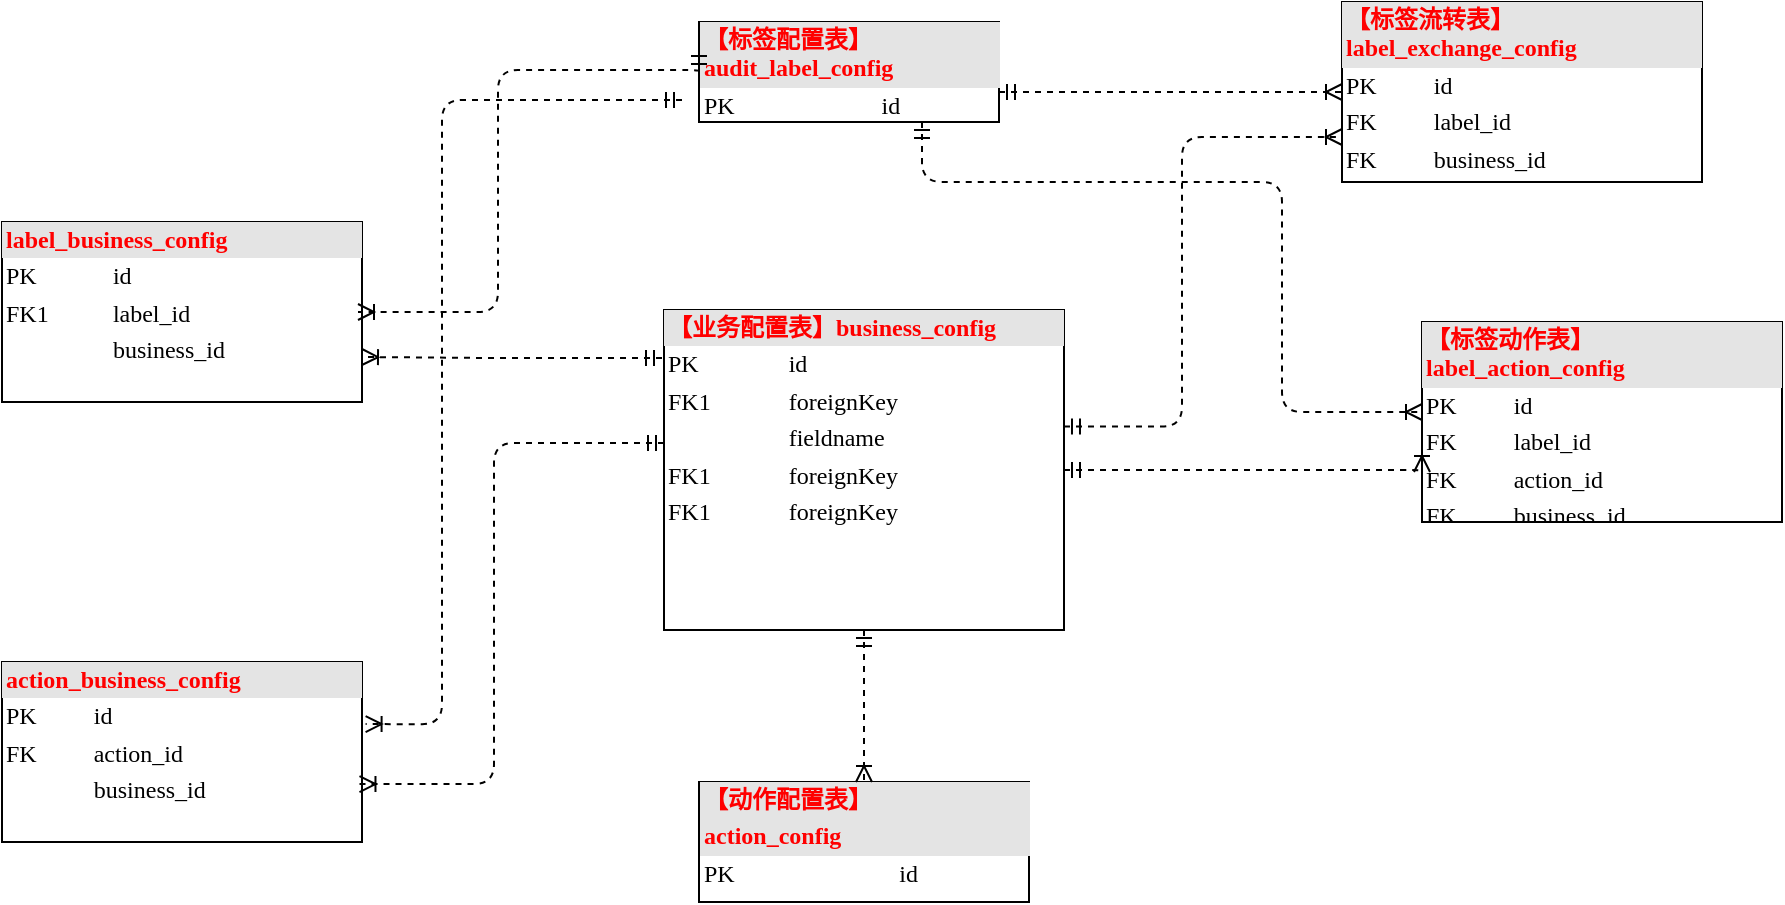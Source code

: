 <mxfile version="14.7.6" type="github">
  <diagram name="Page-1" id="2ca16b54-16f6-2749-3443-fa8db7711227">
    <mxGraphModel dx="1306" dy="724" grid="1" gridSize="10" guides="1" tooltips="1" connect="1" arrows="1" fold="1" page="1" pageScale="1" pageWidth="1100" pageHeight="850" background="none" math="0" shadow="0">
      <root>
        <mxCell id="0" />
        <mxCell id="1" parent="0" />
        <mxCell id="2ed32ef02a7f4228-1" value="&lt;div style=&quot;box-sizing: border-box ; width: 100% ; background: #e4e4e4 ; padding: 2px&quot;&gt;&lt;b&gt;&lt;font color=&quot;#ff0000&quot;&gt;label_business_config&lt;/font&gt;&lt;/b&gt;&lt;br&gt;&lt;/div&gt;&lt;table style=&quot;width: 100% ; font-size: 1em&quot; cellpadding=&quot;2&quot; cellspacing=&quot;0&quot;&gt;&lt;tbody&gt;&lt;tr&gt;&lt;td&gt;PK&lt;/td&gt;&lt;td&gt;id&lt;/td&gt;&lt;/tr&gt;&lt;tr&gt;&lt;td&gt;FK1&lt;/td&gt;&lt;td&gt;label_id&lt;/td&gt;&lt;/tr&gt;&lt;tr&gt;&lt;td&gt;&lt;/td&gt;&lt;td&gt;business_id&lt;/td&gt;&lt;/tr&gt;&lt;/tbody&gt;&lt;/table&gt;" style="verticalAlign=top;align=left;overflow=fill;html=1;rounded=0;shadow=0;comic=0;labelBackgroundColor=none;strokeWidth=1;fontFamily=Verdana;fontSize=12" parent="1" vertex="1">
          <mxGeometry x="130" y="280" width="180" height="90" as="geometry" />
        </mxCell>
        <mxCell id="2ed32ef02a7f4228-19" style="edgeStyle=orthogonalEdgeStyle;html=1;dashed=1;labelBackgroundColor=none;startArrow=ERmandOne;endArrow=ERoneToMany;fontFamily=Verdana;fontSize=12;align=left;" parent="1" source="2ed32ef02a7f4228-2" edge="1">
          <mxGeometry relative="1" as="geometry">
            <Array as="points">
              <mxPoint x="590" y="260" />
              <mxPoint x="770" y="260" />
              <mxPoint x="770" y="375" />
              <mxPoint x="808" y="375" />
            </Array>
            <mxPoint x="840" y="375" as="targetPoint" />
          </mxGeometry>
        </mxCell>
        <mxCell id="2ed32ef02a7f4228-20" style="edgeStyle=orthogonalEdgeStyle;html=1;dashed=1;labelBackgroundColor=none;startArrow=ERmandOne;endArrow=ERoneToMany;fontFamily=Verdana;fontSize=12;align=left;entryX=0;entryY=0.5;entryDx=0;entryDy=0;" parent="1" source="2ed32ef02a7f4228-2" target="2ed32ef02a7f4228-11" edge="1">
          <mxGeometry relative="1" as="geometry">
            <mxPoint x="760" y="220" as="targetPoint" />
            <Array as="points">
              <mxPoint x="780" y="215" />
              <mxPoint x="780" y="215" />
            </Array>
          </mxGeometry>
        </mxCell>
        <mxCell id="2ed32ef02a7f4228-2" value="&lt;div style=&quot;box-sizing: border-box ; width: 100% ; background: #e4e4e4 ; padding: 2px&quot;&gt;&lt;b&gt;&lt;font color=&quot;#ff0000&quot;&gt;【标签配置表】&lt;br&gt;audit_label_config&lt;/font&gt;&lt;/b&gt;&lt;/div&gt;&lt;table style=&quot;width: 100% ; font-size: 1em&quot; cellpadding=&quot;2&quot; cellspacing=&quot;0&quot;&gt;&lt;tbody&gt;&lt;tr&gt;&lt;td&gt;PK&lt;/td&gt;&lt;td&gt;id&lt;/td&gt;&lt;/tr&gt;&lt;tr&gt;&lt;td&gt;&lt;br&gt;&lt;/td&gt;&lt;td&gt;&lt;br&gt;&lt;/td&gt;&lt;/tr&gt;&lt;tr&gt;&lt;td&gt;&lt;/td&gt;&lt;td&gt;&lt;br&gt;&lt;/td&gt;&lt;/tr&gt;&lt;tr&gt;&lt;td&gt;&lt;br&gt;&lt;/td&gt;&lt;td&gt;&lt;br&gt;&lt;/td&gt;&lt;/tr&gt;&lt;tr&gt;&lt;td&gt;&lt;br&gt;&lt;/td&gt;&lt;td&gt;&lt;br&gt;&lt;/td&gt;&lt;/tr&gt;&lt;tr&gt;&lt;td&gt;&lt;br&gt;&lt;/td&gt;&lt;td&gt;&lt;br&gt;&lt;/td&gt;&lt;/tr&gt;&lt;/tbody&gt;&lt;/table&gt;" style="verticalAlign=top;align=left;overflow=fill;html=1;rounded=0;shadow=0;comic=0;labelBackgroundColor=none;strokeWidth=1;fontFamily=Verdana;fontSize=12" parent="1" vertex="1">
          <mxGeometry x="478.5" y="180" width="150" height="50" as="geometry" />
        </mxCell>
        <mxCell id="2ed32ef02a7f4228-22" style="edgeStyle=orthogonalEdgeStyle;html=1;entryX=1;entryY=0.75;dashed=1;labelBackgroundColor=none;startArrow=ERmandOne;endArrow=ERoneToMany;fontFamily=Verdana;fontSize=12;align=left;entryDx=0;entryDy=0;" parent="1" target="2ed32ef02a7f4228-1" edge="1">
          <mxGeometry relative="1" as="geometry">
            <mxPoint x="460" y="348" as="sourcePoint" />
            <Array as="points">
              <mxPoint x="375" y="348" />
            </Array>
          </mxGeometry>
        </mxCell>
        <mxCell id="2ed32ef02a7f4228-7" value="&lt;div style=&quot;box-sizing: border-box ; width: 100% ; background: #e4e4e4 ; padding: 2px&quot;&gt;&lt;b&gt;&lt;font color=&quot;#ff0000&quot;&gt;【动作配置表】&lt;/font&gt;&lt;/b&gt;&lt;/div&gt;&lt;div style=&quot;box-sizing: border-box ; width: 100% ; background: #e4e4e4 ; padding: 2px&quot;&gt;&lt;b&gt;&lt;font color=&quot;#ff0000&quot;&gt;action_config&lt;/font&gt;&lt;/b&gt;&lt;/div&gt;&lt;table style=&quot;width: 100% ; font-size: 1em&quot; cellpadding=&quot;2&quot; cellspacing=&quot;0&quot;&gt;&lt;tbody&gt;&lt;tr&gt;&lt;td&gt;PK&lt;/td&gt;&lt;td&gt;id&lt;/td&gt;&lt;/tr&gt;&lt;tr&gt;&lt;td&gt;&lt;br&gt;&lt;/td&gt;&lt;td&gt;&lt;br&gt;&lt;/td&gt;&lt;/tr&gt;&lt;tr&gt;&lt;td&gt;&lt;/td&gt;&lt;td&gt;&lt;br&gt;&lt;/td&gt;&lt;/tr&gt;&lt;tr&gt;&lt;td&gt;&lt;br&gt;&lt;/td&gt;&lt;td&gt;&lt;br&gt;&lt;/td&gt;&lt;/tr&gt;&lt;tr&gt;&lt;td&gt;&lt;br&gt;&lt;/td&gt;&lt;td&gt;&lt;br&gt;&lt;/td&gt;&lt;/tr&gt;&lt;/tbody&gt;&lt;/table&gt;" style="verticalAlign=top;align=left;overflow=fill;html=1;rounded=0;shadow=0;comic=0;labelBackgroundColor=none;strokeWidth=1;fontFamily=Verdana;fontSize=12" parent="1" vertex="1">
          <mxGeometry x="478.5" y="560" width="165" height="60" as="geometry" />
        </mxCell>
        <mxCell id="2ed32ef02a7f4228-17" style="edgeStyle=orthogonalEdgeStyle;html=1;entryX=0.5;entryY=0;labelBackgroundColor=none;startArrow=ERmandOne;endArrow=ERoneToMany;fontFamily=Verdana;fontSize=12;align=left;dashed=1;" parent="1" source="2ed32ef02a7f4228-8" target="2ed32ef02a7f4228-7" edge="1">
          <mxGeometry relative="1" as="geometry" />
        </mxCell>
        <mxCell id="2ed32ef02a7f4228-8" value="&lt;div style=&quot;box-sizing: border-box ; width: 100% ; background: #e4e4e4 ; padding: 2px&quot;&gt;&lt;b&gt;&lt;font color=&quot;#ff0000&quot;&gt;【业务配置表】business_config&lt;/font&gt;&lt;/b&gt;&lt;/div&gt;&lt;table style=&quot;width: 100% ; font-size: 1em&quot; cellpadding=&quot;2&quot; cellspacing=&quot;0&quot;&gt;&lt;tbody&gt;&lt;tr&gt;&lt;td&gt;PK&lt;/td&gt;&lt;td&gt;id&lt;/td&gt;&lt;/tr&gt;&lt;tr&gt;&lt;td&gt;FK1&lt;/td&gt;&lt;td&gt;foreignKey&lt;/td&gt;&lt;/tr&gt;&lt;tr&gt;&lt;td&gt;&lt;/td&gt;&lt;td&gt;fieldname&lt;/td&gt;&lt;/tr&gt;&lt;tr&gt;&lt;td&gt;FK1&lt;br&gt;&lt;/td&gt;&lt;td&gt;foreignKey&lt;br&gt;&lt;/td&gt;&lt;/tr&gt;&lt;tr&gt;&lt;td&gt;FK1&lt;br&gt;&lt;/td&gt;&lt;td&gt;foreignKey&lt;br&gt;&lt;/td&gt;&lt;/tr&gt;&lt;tr&gt;&lt;td&gt;&lt;/td&gt;&lt;td&gt;&lt;br&gt;&lt;/td&gt;&lt;/tr&gt;&lt;/tbody&gt;&lt;/table&gt;" style="verticalAlign=top;align=left;overflow=fill;html=1;rounded=0;shadow=0;comic=0;labelBackgroundColor=none;strokeWidth=1;fontFamily=Verdana;fontSize=12" parent="1" vertex="1">
          <mxGeometry x="461" y="324" width="200" height="160" as="geometry" />
        </mxCell>
        <mxCell id="2ed32ef02a7f4228-10" value="&lt;div style=&quot;box-sizing: border-box ; width: 100% ; background: #e4e4e4 ; padding: 2px&quot;&gt;&lt;b&gt;&lt;font color=&quot;#ff0000&quot;&gt;【标签动作表】&lt;br&gt;label_action_config&lt;/font&gt;&lt;/b&gt;&lt;/div&gt;&lt;table style=&quot;width: 100% ; font-size: 1em&quot; cellpadding=&quot;2&quot; cellspacing=&quot;0&quot;&gt;&lt;tbody&gt;&lt;tr&gt;&lt;td&gt;PK&lt;/td&gt;&lt;td&gt;id&lt;/td&gt;&lt;/tr&gt;&lt;tr&gt;&lt;td&gt;FK&lt;/td&gt;&lt;td&gt;label_id&lt;/td&gt;&lt;/tr&gt;&lt;tr&gt;&lt;td&gt;FK&lt;/td&gt;&lt;td&gt;action_id&lt;/td&gt;&lt;/tr&gt;&lt;tr&gt;&lt;td&gt;FK&lt;/td&gt;&lt;td&gt;business_id&lt;br&gt;&lt;/td&gt;&lt;/tr&gt;&lt;/tbody&gt;&lt;/table&gt;" style="verticalAlign=top;align=left;overflow=fill;html=1;rounded=0;shadow=0;comic=0;labelBackgroundColor=none;strokeWidth=1;fontFamily=Verdana;fontSize=12" parent="1" vertex="1">
          <mxGeometry x="840" y="330" width="180" height="100" as="geometry" />
        </mxCell>
        <mxCell id="2ed32ef02a7f4228-11" value="&lt;div style=&quot;box-sizing: border-box ; width: 100% ; background: #e4e4e4 ; padding: 2px&quot;&gt;&lt;b&gt;&lt;font color=&quot;#ff0000&quot;&gt;【标签流转表】&lt;br&gt;label_exchange_config&lt;/font&gt;&lt;/b&gt;&lt;/div&gt;&lt;table style=&quot;width: 100% ; font-size: 1em&quot; cellpadding=&quot;2&quot; cellspacing=&quot;0&quot;&gt;&lt;tbody&gt;&lt;tr&gt;&lt;td&gt;PK&lt;/td&gt;&lt;td&gt;id&lt;/td&gt;&lt;/tr&gt;&lt;tr&gt;&lt;td&gt;FK&lt;/td&gt;&lt;td&gt;label_id&lt;/td&gt;&lt;/tr&gt;&lt;tr&gt;&lt;td&gt;FK&lt;/td&gt;&lt;td&gt;business_id&lt;br&gt;&lt;/td&gt;&lt;/tr&gt;&lt;/tbody&gt;&lt;/table&gt;" style="verticalAlign=top;align=left;overflow=fill;html=1;rounded=0;shadow=0;comic=0;labelBackgroundColor=none;strokeWidth=1;fontFamily=Verdana;fontSize=12" parent="1" vertex="1">
          <mxGeometry x="800" y="170" width="180" height="90" as="geometry" />
        </mxCell>
        <mxCell id="S6huwOTvRJaExq2-BhQi-4" style="edgeStyle=orthogonalEdgeStyle;html=1;exitX=0;exitY=0.5;dashed=1;labelBackgroundColor=none;startArrow=ERmandOne;endArrow=ERoneToMany;fontFamily=Verdana;fontSize=12;align=left;entryX=1;entryY=0.5;entryDx=0;entryDy=0;exitDx=0;exitDy=0;" edge="1" parent="1" source="2ed32ef02a7f4228-2">
          <mxGeometry relative="1" as="geometry">
            <mxPoint x="458" y="204" as="sourcePoint" />
            <mxPoint x="308" y="325" as="targetPoint" />
            <Array as="points">
              <mxPoint x="479" y="204" />
              <mxPoint x="378" y="204" />
              <mxPoint x="378" y="325" />
            </Array>
          </mxGeometry>
        </mxCell>
        <mxCell id="S6huwOTvRJaExq2-BhQi-5" value="&lt;div style=&quot;box-sizing: border-box ; width: 100% ; background: #e4e4e4 ; padding: 2px&quot;&gt;&lt;b&gt;&lt;font color=&quot;#ff0000&quot;&gt;action_business_config&lt;/font&gt;&lt;/b&gt;&lt;br&gt;&lt;/div&gt;&lt;table style=&quot;width: 100% ; font-size: 1em&quot; cellpadding=&quot;2&quot; cellspacing=&quot;0&quot;&gt;&lt;tbody&gt;&lt;tr&gt;&lt;td&gt;PK&lt;/td&gt;&lt;td&gt;id&lt;/td&gt;&lt;/tr&gt;&lt;tr&gt;&lt;td&gt;FK&lt;/td&gt;&lt;td&gt;action_id&lt;/td&gt;&lt;/tr&gt;&lt;tr&gt;&lt;td&gt;&lt;/td&gt;&lt;td&gt;business_id&lt;/td&gt;&lt;/tr&gt;&lt;/tbody&gt;&lt;/table&gt;" style="verticalAlign=top;align=left;overflow=fill;html=1;rounded=0;shadow=0;comic=0;labelBackgroundColor=none;strokeWidth=1;fontFamily=Verdana;fontSize=12" vertex="1" parent="1">
          <mxGeometry x="130" y="500" width="180" height="90" as="geometry" />
        </mxCell>
        <mxCell id="S6huwOTvRJaExq2-BhQi-6" style="edgeStyle=orthogonalEdgeStyle;html=1;dashed=1;labelBackgroundColor=none;startArrow=ERmandOne;endArrow=ERoneToMany;fontFamily=Verdana;fontSize=12;align=left;entryX=0.993;entryY=0.678;entryDx=0;entryDy=0;entryPerimeter=0;" edge="1" parent="1" target="S6huwOTvRJaExq2-BhQi-5">
          <mxGeometry relative="1" as="geometry">
            <mxPoint x="461" y="390.5" as="sourcePoint" />
            <mxPoint x="320" y="560" as="targetPoint" />
            <Array as="points">
              <mxPoint x="376" y="391" />
              <mxPoint x="376" y="561" />
            </Array>
          </mxGeometry>
        </mxCell>
        <mxCell id="S6huwOTvRJaExq2-BhQi-7" style="edgeStyle=orthogonalEdgeStyle;html=1;dashed=1;labelBackgroundColor=none;startArrow=ERmandOne;endArrow=ERoneToMany;fontFamily=Verdana;fontSize=12;align=left;entryX=1.01;entryY=0.345;entryDx=0;entryDy=0;entryPerimeter=0;" edge="1" parent="1" target="S6huwOTvRJaExq2-BhQi-5">
          <mxGeometry relative="1" as="geometry">
            <mxPoint x="470" y="219" as="sourcePoint" />
            <mxPoint x="310" y="340" as="targetPoint" />
            <Array as="points">
              <mxPoint x="350" y="219" />
              <mxPoint x="350" y="531" />
            </Array>
          </mxGeometry>
        </mxCell>
        <mxCell id="S6huwOTvRJaExq2-BhQi-8" style="edgeStyle=orthogonalEdgeStyle;html=1;dashed=1;labelBackgroundColor=none;startArrow=ERmandOne;endArrow=ERoneToMany;fontFamily=Verdana;fontSize=12;align=left;exitX=1;exitY=0.5;exitDx=0;exitDy=0;" edge="1" parent="1" source="2ed32ef02a7f4228-8">
          <mxGeometry relative="1" as="geometry">
            <mxPoint x="661" y="470" as="sourcePoint" />
            <mxPoint x="840" y="405" as="targetPoint" />
            <Array as="points">
              <mxPoint x="730" y="404" />
              <mxPoint x="730" y="404" />
            </Array>
          </mxGeometry>
        </mxCell>
        <mxCell id="S6huwOTvRJaExq2-BhQi-9" style="edgeStyle=orthogonalEdgeStyle;html=1;dashed=1;labelBackgroundColor=none;startArrow=ERmandOne;endArrow=ERoneToMany;fontFamily=Verdana;fontSize=12;align=left;entryX=0;entryY=0.75;entryDx=0;entryDy=0;exitX=1;exitY=0.5;exitDx=0;exitDy=0;" edge="1" parent="1" target="2ed32ef02a7f4228-11">
          <mxGeometry relative="1" as="geometry">
            <mxPoint x="661" y="382.25" as="sourcePoint" />
            <mxPoint x="800" y="382" as="targetPoint" />
            <Array as="points">
              <mxPoint x="720" y="382" />
              <mxPoint x="720" y="238" />
            </Array>
          </mxGeometry>
        </mxCell>
      </root>
    </mxGraphModel>
  </diagram>
</mxfile>
